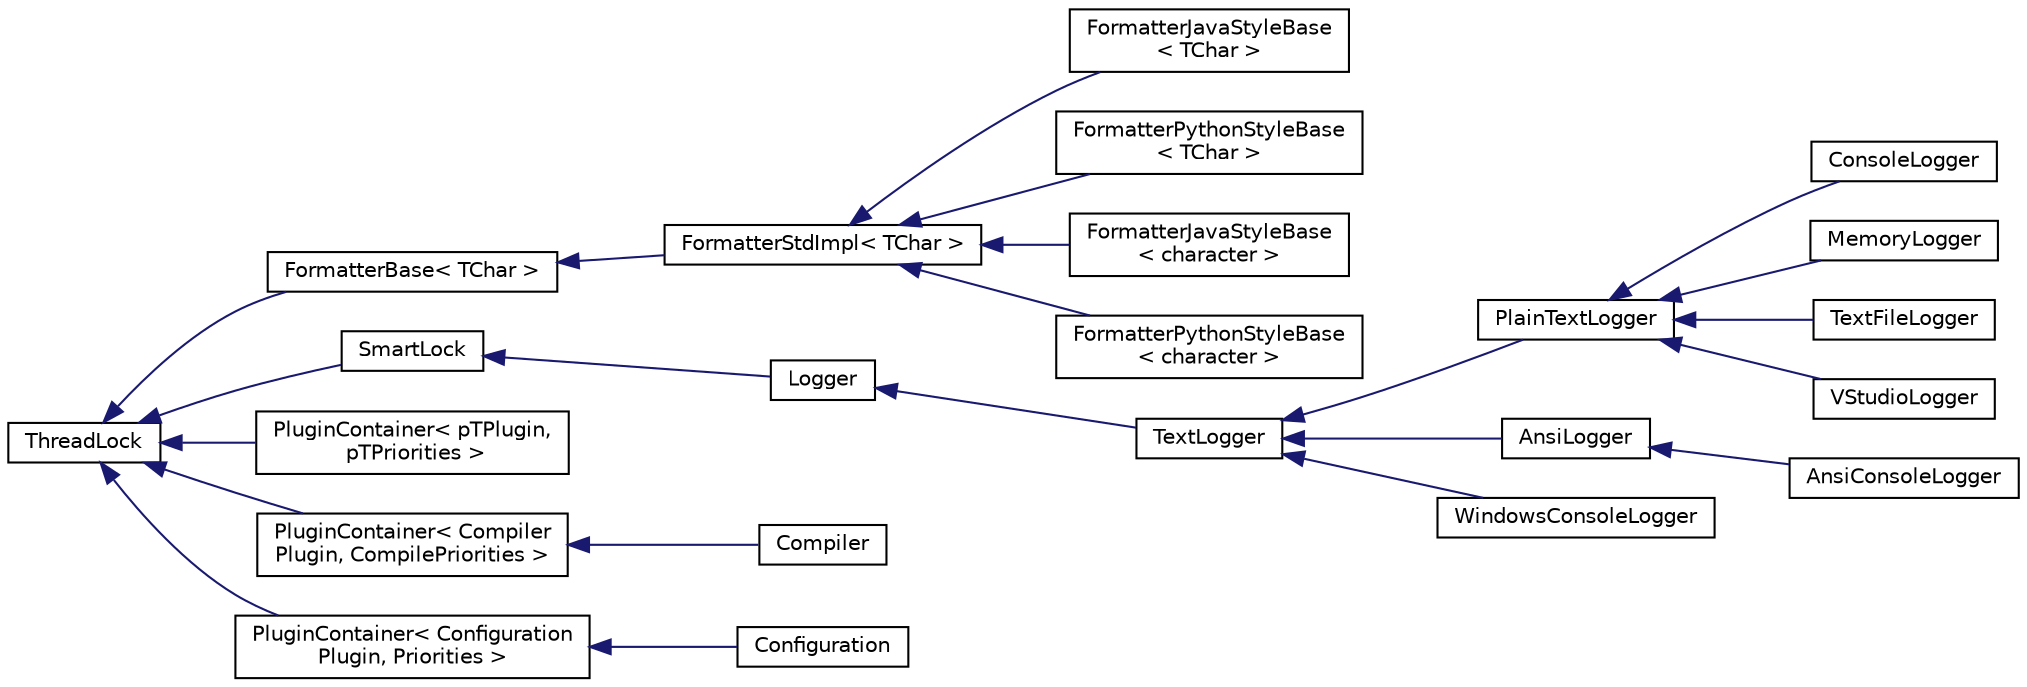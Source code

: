 digraph "Graphical Class Hierarchy"
{
  edge [fontname="Helvetica",fontsize="10",labelfontname="Helvetica",labelfontsize="10"];
  node [fontname="Helvetica",fontsize="10",shape=record];
  rankdir="LR";
  Node0 [label="ThreadLock",height=0.2,width=0.4,color="black", fillcolor="white", style="filled",URL="$classaworx_1_1lib_1_1threads_1_1ThreadLock.html"];
  Node0 -> Node1 [dir="back",color="midnightblue",fontsize="10",style="solid",fontname="Helvetica"];
  Node1 [label="FormatterBase\< TChar \>",height=0.2,width=0.4,color="black", fillcolor="white", style="filled",URL="$classaworx_1_1lib_1_1strings_1_1format_1_1FormatterBase.html",tooltip="[DOX_ALIB_ENUM_META_DATA_SPECIFCATION_using_enum] "];
  Node1 -> Node2 [dir="back",color="midnightblue",fontsize="10",style="solid",fontname="Helvetica"];
  Node2 [label="FormatterStdImpl\< TChar \>",height=0.2,width=0.4,color="black", fillcolor="white", style="filled",URL="$classaworx_1_1lib_1_1strings_1_1format_1_1FormatterStdImpl.html"];
  Node2 -> Node3 [dir="back",color="midnightblue",fontsize="10",style="solid",fontname="Helvetica"];
  Node3 [label="FormatterJavaStyleBase\l\< TChar \>",height=0.2,width=0.4,color="black", fillcolor="white", style="filled",URL="$classaworx_1_1lib_1_1strings_1_1format_1_1FormatterJavaStyleBase.html"];
  Node2 -> Node4 [dir="back",color="midnightblue",fontsize="10",style="solid",fontname="Helvetica"];
  Node4 [label="FormatterPythonStyleBase\l\< TChar \>",height=0.2,width=0.4,color="black", fillcolor="white", style="filled",URL="$classaworx_1_1lib_1_1strings_1_1format_1_1FormatterPythonStyleBase.html"];
  Node2 -> Node5 [dir="back",color="midnightblue",fontsize="10",style="solid",fontname="Helvetica"];
  Node5 [label="FormatterJavaStyleBase\l\< character \>",height=0.2,width=0.4,color="black", fillcolor="white", style="filled",URL="$classaworx_1_1lib_1_1strings_1_1format_1_1FormatterJavaStyleBase.html"];
  Node2 -> Node6 [dir="back",color="midnightblue",fontsize="10",style="solid",fontname="Helvetica"];
  Node6 [label="FormatterPythonStyleBase\l\< character \>",height=0.2,width=0.4,color="black", fillcolor="white", style="filled",URL="$classaworx_1_1lib_1_1strings_1_1format_1_1FormatterPythonStyleBase.html"];
  Node0 -> Node7 [dir="back",color="midnightblue",fontsize="10",style="solid",fontname="Helvetica"];
  Node7 [label="SmartLock",height=0.2,width=0.4,color="black", fillcolor="white", style="filled",URL="$classaworx_1_1lib_1_1threads_1_1SmartLock.html"];
  Node7 -> Node8 [dir="back",color="midnightblue",fontsize="10",style="solid",fontname="Helvetica"];
  Node8 [label="Logger",height=0.2,width=0.4,color="black", fillcolor="white", style="filled",URL="$classaworx_1_1lib_1_1lox_1_1core_1_1Logger.html"];
  Node8 -> Node9 [dir="back",color="midnightblue",fontsize="10",style="solid",fontname="Helvetica"];
  Node9 [label="TextLogger",height=0.2,width=0.4,color="black", fillcolor="white", style="filled",URL="$classaworx_1_1lib_1_1lox_1_1core_1_1textlogger_1_1TextLogger.html"];
  Node9 -> Node10 [dir="back",color="midnightblue",fontsize="10",style="solid",fontname="Helvetica"];
  Node10 [label="PlainTextLogger",height=0.2,width=0.4,color="black", fillcolor="white", style="filled",URL="$classaworx_1_1lib_1_1lox_1_1core_1_1textlogger_1_1PlainTextLogger.html"];
  Node10 -> Node11 [dir="back",color="midnightblue",fontsize="10",style="solid",fontname="Helvetica"];
  Node11 [label="ConsoleLogger",height=0.2,width=0.4,color="black", fillcolor="white", style="filled",URL="$classaworx_1_1lib_1_1lox_1_1loggers_1_1ConsoleLogger.html"];
  Node10 -> Node12 [dir="back",color="midnightblue",fontsize="10",style="solid",fontname="Helvetica"];
  Node12 [label="MemoryLogger",height=0.2,width=0.4,color="black", fillcolor="white", style="filled",URL="$classaworx_1_1lib_1_1lox_1_1loggers_1_1MemoryLogger.html"];
  Node10 -> Node13 [dir="back",color="midnightblue",fontsize="10",style="solid",fontname="Helvetica"];
  Node13 [label="TextFileLogger",height=0.2,width=0.4,color="black", fillcolor="white", style="filled",URL="$classaworx_1_1lib_1_1lox_1_1loggers_1_1TextFileLogger.html"];
  Node10 -> Node14 [dir="back",color="midnightblue",fontsize="10",style="solid",fontname="Helvetica"];
  Node14 [label="VStudioLogger",height=0.2,width=0.4,color="black", fillcolor="white", style="filled",URL="$classaworx_1_1lib_1_1lox_1_1loggers_1_1VStudioLogger.html"];
  Node9 -> Node15 [dir="back",color="midnightblue",fontsize="10",style="solid",fontname="Helvetica"];
  Node15 [label="AnsiLogger",height=0.2,width=0.4,color="black", fillcolor="white", style="filled",URL="$classaworx_1_1lib_1_1lox_1_1loggers_1_1AnsiLogger.html"];
  Node15 -> Node16 [dir="back",color="midnightblue",fontsize="10",style="solid",fontname="Helvetica"];
  Node16 [label="AnsiConsoleLogger",height=0.2,width=0.4,color="black", fillcolor="white", style="filled",URL="$classaworx_1_1lib_1_1lox_1_1loggers_1_1AnsiConsoleLogger.html"];
  Node9 -> Node17 [dir="back",color="midnightblue",fontsize="10",style="solid",fontname="Helvetica"];
  Node17 [label="WindowsConsoleLogger",height=0.2,width=0.4,color="black", fillcolor="white", style="filled",URL="$classaworx_1_1lib_1_1lox_1_1loggers_1_1WindowsConsoleLogger.html"];
  Node0 -> Node18 [dir="back",color="midnightblue",fontsize="10",style="solid",fontname="Helvetica"];
  Node18 [label="PluginContainer\< pTPlugin,\l pTPriorities \>",height=0.2,width=0.4,color="black", fillcolor="white", style="filled",URL="$classaworx_1_1lib_1_1util_1_1PluginContainer.html"];
  Node0 -> Node19 [dir="back",color="midnightblue",fontsize="10",style="solid",fontname="Helvetica"];
  Node19 [label="PluginContainer\< Compiler\lPlugin, CompilePriorities \>",height=0.2,width=0.4,color="black", fillcolor="white", style="filled",URL="$classaworx_1_1lib_1_1util_1_1PluginContainer.html"];
  Node19 -> Node20 [dir="back",color="midnightblue",fontsize="10",style="solid",fontname="Helvetica"];
  Node20 [label="Compiler",height=0.2,width=0.4,color="black", fillcolor="white", style="filled",URL="$classaworx_1_1lib_1_1expressions_1_1Compiler.html"];
  Node0 -> Node21 [dir="back",color="midnightblue",fontsize="10",style="solid",fontname="Helvetica"];
  Node21 [label="PluginContainer\< Configuration\lPlugin, Priorities \>",height=0.2,width=0.4,color="black", fillcolor="white", style="filled",URL="$classaworx_1_1lib_1_1util_1_1PluginContainer.html"];
  Node21 -> Node22 [dir="back",color="midnightblue",fontsize="10",style="solid",fontname="Helvetica"];
  Node22 [label="Configuration",height=0.2,width=0.4,color="black", fillcolor="white", style="filled",URL="$classaworx_1_1lib_1_1config_1_1Configuration.html"];
}
